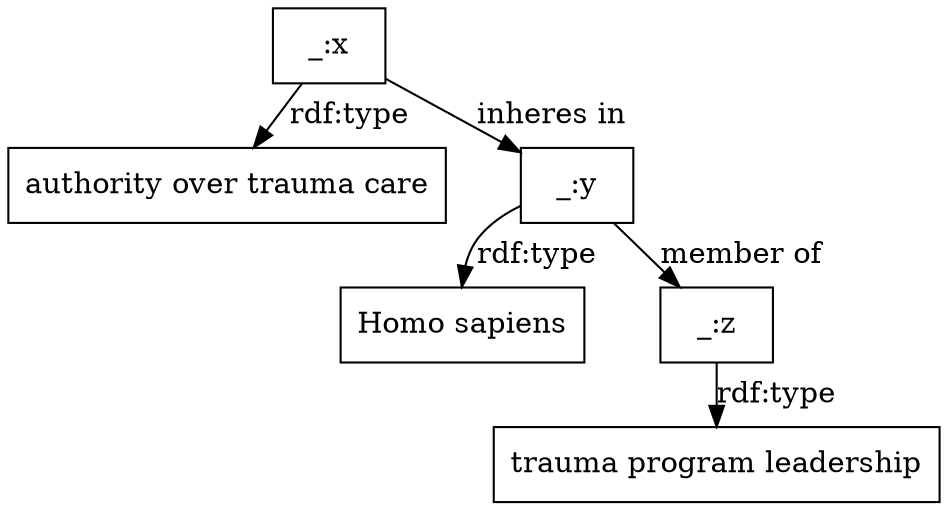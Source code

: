 digraph g { node [shape=rectangle];
graph [splines=true, nodesep=.5, ranksep=0, overlap=false];
"_:x" -> "authority over trauma care" [label="rdf:type"]
"_:x" -> "_:y" [label="inheres in"]
"_:y" -> "Homo sapiens" [label="rdf:type"]
"_:y" -> "_:z" [label="member of"]
"_:z" -> "trauma program leadership" [label="rdf:type"]
}